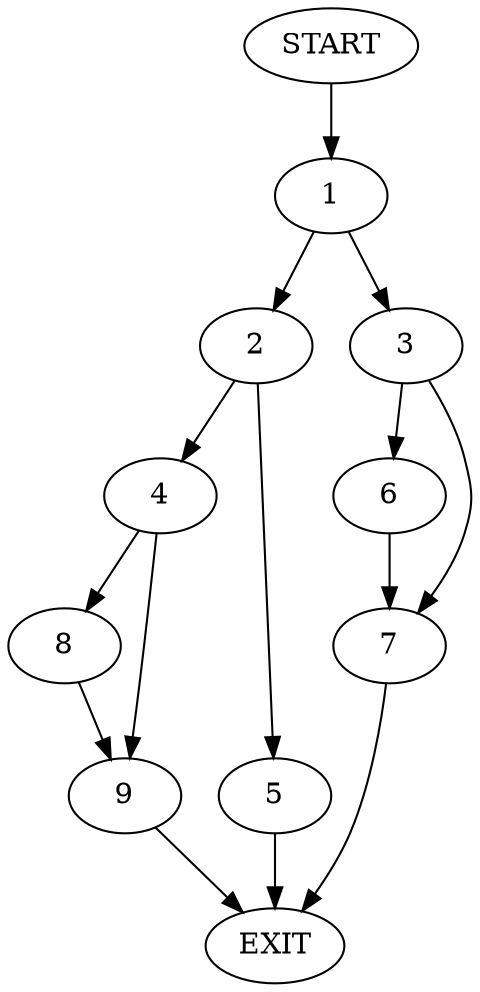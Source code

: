digraph {
0 [label="START"]
10 [label="EXIT"]
0 -> 1
1 -> 2
1 -> 3
2 -> 4
2 -> 5
3 -> 6
3 -> 7
7 -> 10
6 -> 7
5 -> 10
4 -> 8
4 -> 9
8 -> 9
9 -> 10
}
